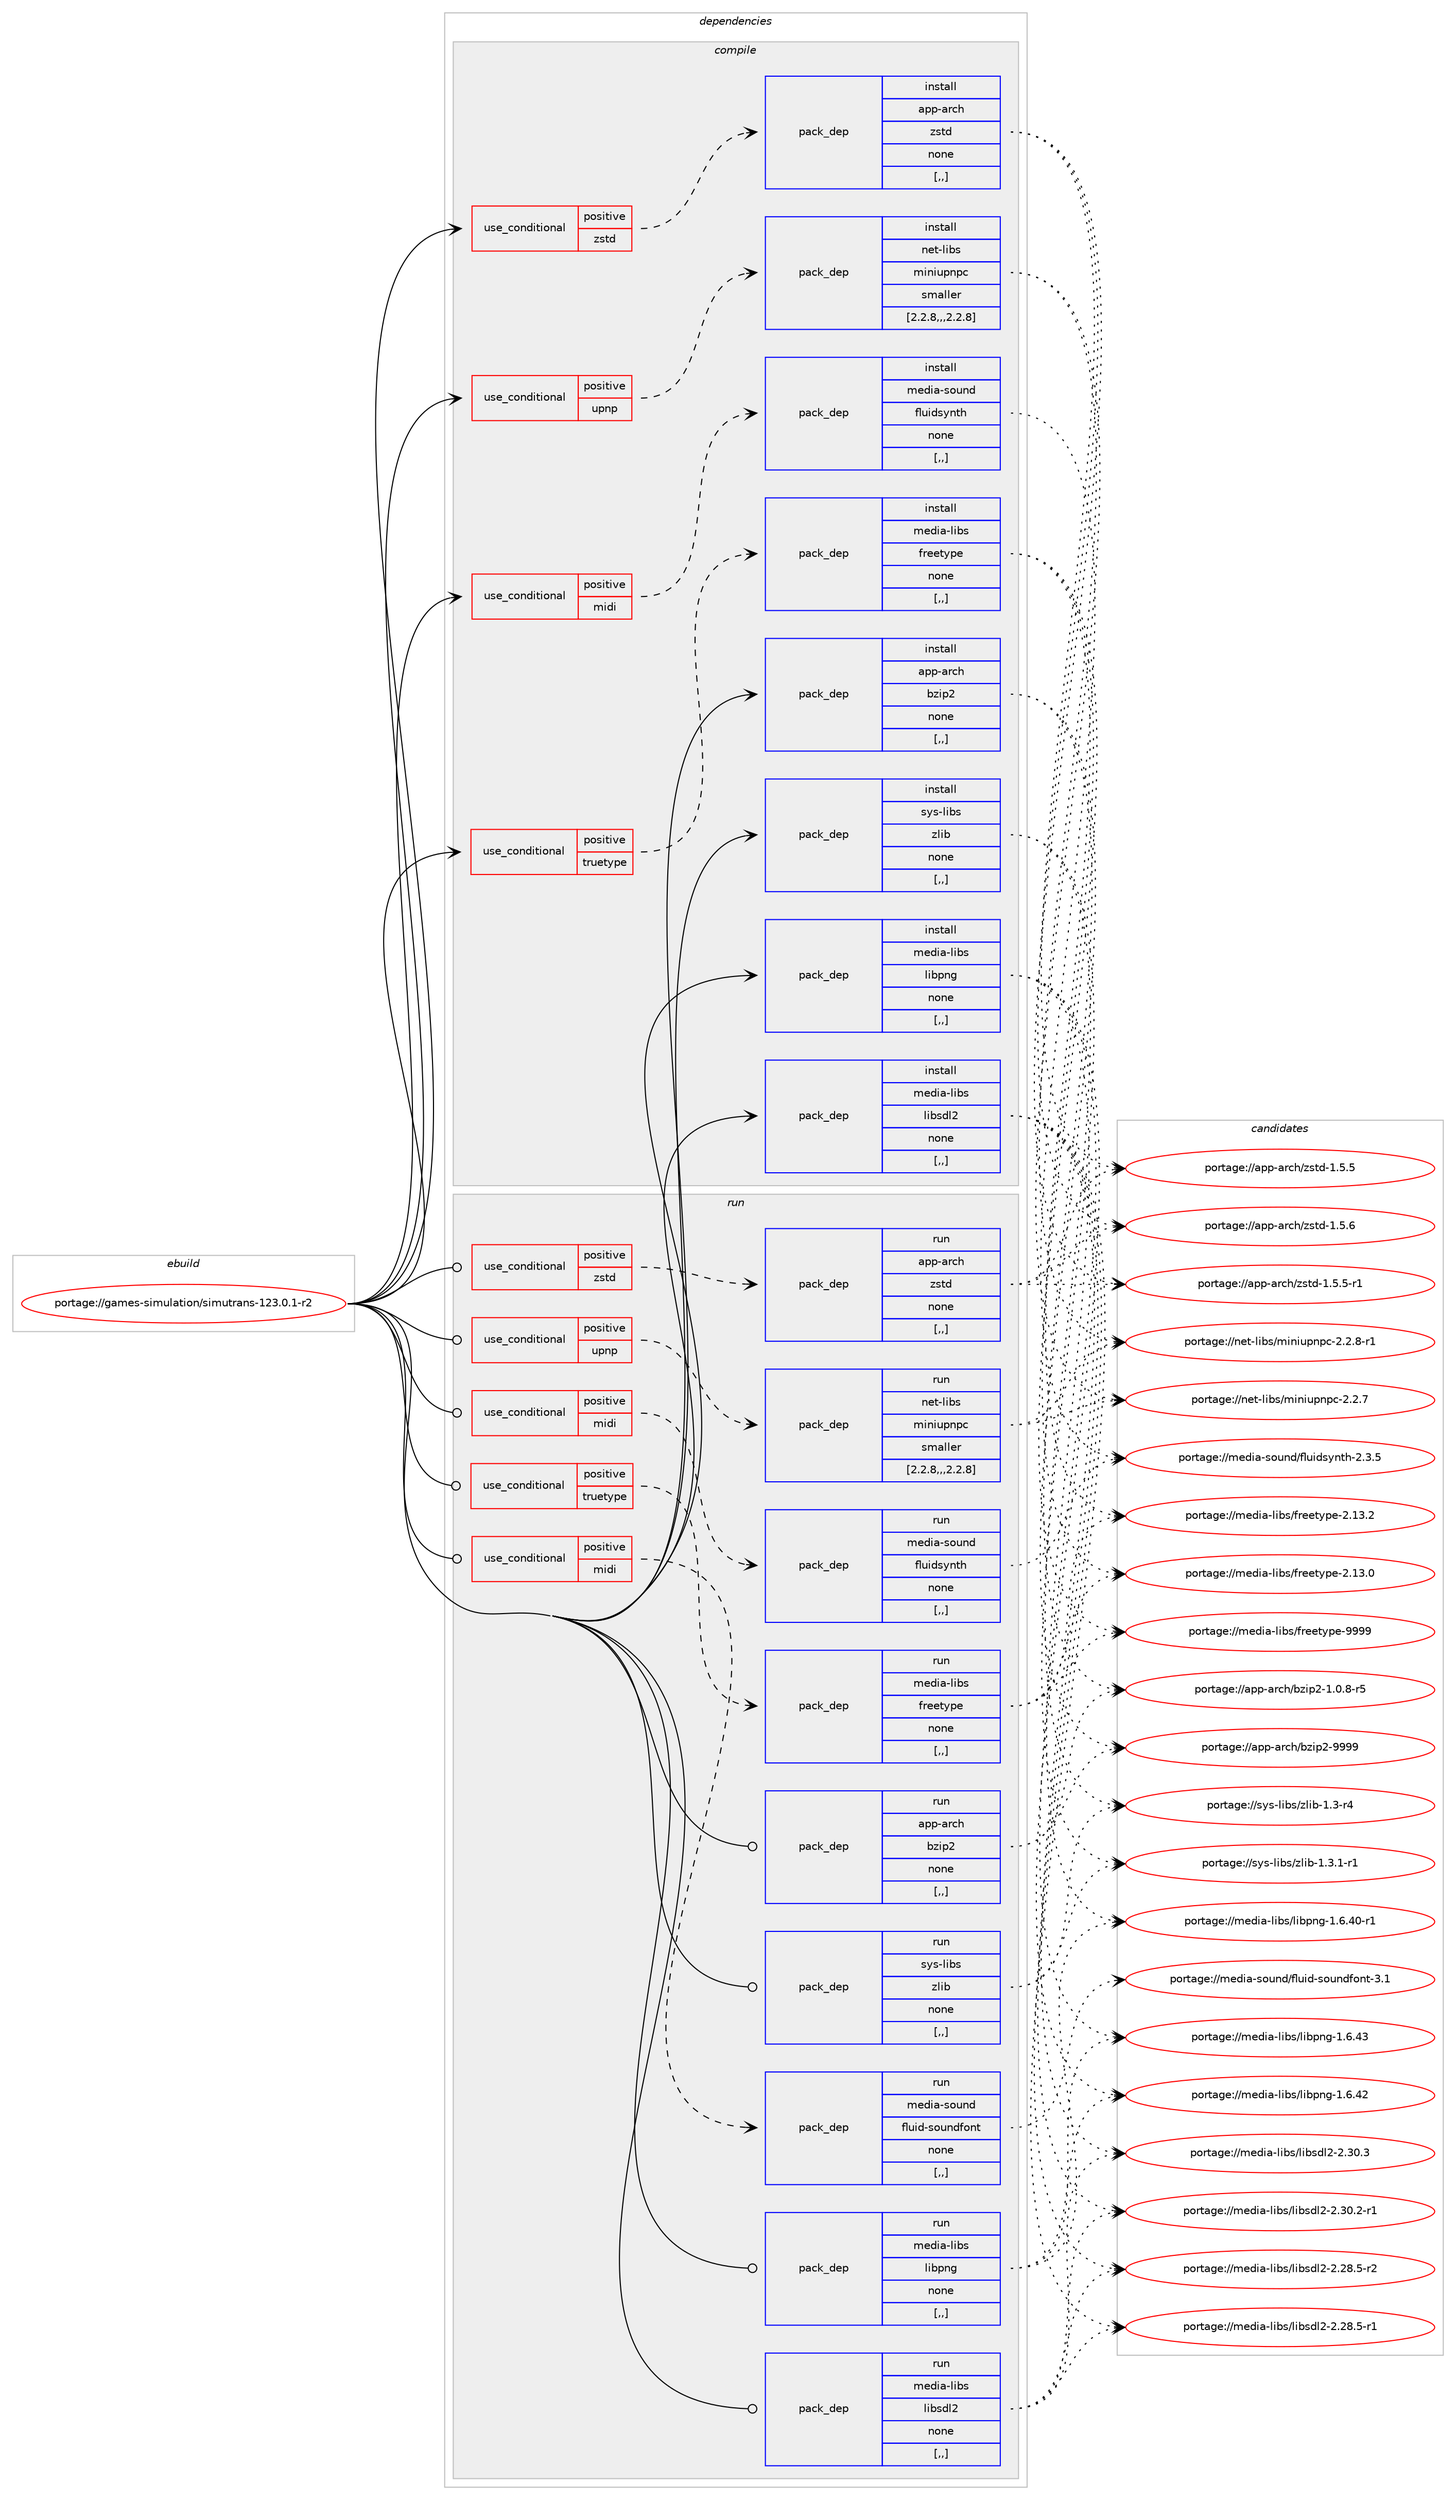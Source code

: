 digraph prolog {

# *************
# Graph options
# *************

newrank=true;
concentrate=true;
compound=true;
graph [rankdir=LR,fontname=Helvetica,fontsize=10,ranksep=1.5];#, ranksep=2.5, nodesep=0.2];
edge  [arrowhead=vee];
node  [fontname=Helvetica,fontsize=10];

# **********
# The ebuild
# **********

subgraph cluster_leftcol {
color=gray;
label=<<i>ebuild</i>>;
id [label="portage://games-simulation/simutrans-123.0.1-r2", color=red, width=4, href="../games-simulation/simutrans-123.0.1-r2.svg"];
}

# ****************
# The dependencies
# ****************

subgraph cluster_midcol {
color=gray;
label=<<i>dependencies</i>>;
subgraph cluster_compile {
fillcolor="#eeeeee";
style=filled;
label=<<i>compile</i>>;
subgraph cond64713 {
dependency233822 [label=<<TABLE BORDER="0" CELLBORDER="1" CELLSPACING="0" CELLPADDING="4"><TR><TD ROWSPAN="3" CELLPADDING="10">use_conditional</TD></TR><TR><TD>positive</TD></TR><TR><TD>midi</TD></TR></TABLE>>, shape=none, color=red];
subgraph pack167587 {
dependency233823 [label=<<TABLE BORDER="0" CELLBORDER="1" CELLSPACING="0" CELLPADDING="4" WIDTH="220"><TR><TD ROWSPAN="6" CELLPADDING="30">pack_dep</TD></TR><TR><TD WIDTH="110">install</TD></TR><TR><TD>media-sound</TD></TR><TR><TD>fluidsynth</TD></TR><TR><TD>none</TD></TR><TR><TD>[,,]</TD></TR></TABLE>>, shape=none, color=blue];
}
dependency233822:e -> dependency233823:w [weight=20,style="dashed",arrowhead="vee"];
}
id:e -> dependency233822:w [weight=20,style="solid",arrowhead="vee"];
subgraph cond64714 {
dependency233824 [label=<<TABLE BORDER="0" CELLBORDER="1" CELLSPACING="0" CELLPADDING="4"><TR><TD ROWSPAN="3" CELLPADDING="10">use_conditional</TD></TR><TR><TD>positive</TD></TR><TR><TD>truetype</TD></TR></TABLE>>, shape=none, color=red];
subgraph pack167588 {
dependency233825 [label=<<TABLE BORDER="0" CELLBORDER="1" CELLSPACING="0" CELLPADDING="4" WIDTH="220"><TR><TD ROWSPAN="6" CELLPADDING="30">pack_dep</TD></TR><TR><TD WIDTH="110">install</TD></TR><TR><TD>media-libs</TD></TR><TR><TD>freetype</TD></TR><TR><TD>none</TD></TR><TR><TD>[,,]</TD></TR></TABLE>>, shape=none, color=blue];
}
dependency233824:e -> dependency233825:w [weight=20,style="dashed",arrowhead="vee"];
}
id:e -> dependency233824:w [weight=20,style="solid",arrowhead="vee"];
subgraph cond64715 {
dependency233826 [label=<<TABLE BORDER="0" CELLBORDER="1" CELLSPACING="0" CELLPADDING="4"><TR><TD ROWSPAN="3" CELLPADDING="10">use_conditional</TD></TR><TR><TD>positive</TD></TR><TR><TD>upnp</TD></TR></TABLE>>, shape=none, color=red];
subgraph pack167589 {
dependency233827 [label=<<TABLE BORDER="0" CELLBORDER="1" CELLSPACING="0" CELLPADDING="4" WIDTH="220"><TR><TD ROWSPAN="6" CELLPADDING="30">pack_dep</TD></TR><TR><TD WIDTH="110">install</TD></TR><TR><TD>net-libs</TD></TR><TR><TD>miniupnpc</TD></TR><TR><TD>smaller</TD></TR><TR><TD>[2.2.8,,,2.2.8]</TD></TR></TABLE>>, shape=none, color=blue];
}
dependency233826:e -> dependency233827:w [weight=20,style="dashed",arrowhead="vee"];
}
id:e -> dependency233826:w [weight=20,style="solid",arrowhead="vee"];
subgraph cond64716 {
dependency233828 [label=<<TABLE BORDER="0" CELLBORDER="1" CELLSPACING="0" CELLPADDING="4"><TR><TD ROWSPAN="3" CELLPADDING="10">use_conditional</TD></TR><TR><TD>positive</TD></TR><TR><TD>zstd</TD></TR></TABLE>>, shape=none, color=red];
subgraph pack167590 {
dependency233829 [label=<<TABLE BORDER="0" CELLBORDER="1" CELLSPACING="0" CELLPADDING="4" WIDTH="220"><TR><TD ROWSPAN="6" CELLPADDING="30">pack_dep</TD></TR><TR><TD WIDTH="110">install</TD></TR><TR><TD>app-arch</TD></TR><TR><TD>zstd</TD></TR><TR><TD>none</TD></TR><TR><TD>[,,]</TD></TR></TABLE>>, shape=none, color=blue];
}
dependency233828:e -> dependency233829:w [weight=20,style="dashed",arrowhead="vee"];
}
id:e -> dependency233828:w [weight=20,style="solid",arrowhead="vee"];
subgraph pack167591 {
dependency233830 [label=<<TABLE BORDER="0" CELLBORDER="1" CELLSPACING="0" CELLPADDING="4" WIDTH="220"><TR><TD ROWSPAN="6" CELLPADDING="30">pack_dep</TD></TR><TR><TD WIDTH="110">install</TD></TR><TR><TD>app-arch</TD></TR><TR><TD>bzip2</TD></TR><TR><TD>none</TD></TR><TR><TD>[,,]</TD></TR></TABLE>>, shape=none, color=blue];
}
id:e -> dependency233830:w [weight=20,style="solid",arrowhead="vee"];
subgraph pack167592 {
dependency233831 [label=<<TABLE BORDER="0" CELLBORDER="1" CELLSPACING="0" CELLPADDING="4" WIDTH="220"><TR><TD ROWSPAN="6" CELLPADDING="30">pack_dep</TD></TR><TR><TD WIDTH="110">install</TD></TR><TR><TD>media-libs</TD></TR><TR><TD>libpng</TD></TR><TR><TD>none</TD></TR><TR><TD>[,,]</TD></TR></TABLE>>, shape=none, color=blue];
}
id:e -> dependency233831:w [weight=20,style="solid",arrowhead="vee"];
subgraph pack167593 {
dependency233832 [label=<<TABLE BORDER="0" CELLBORDER="1" CELLSPACING="0" CELLPADDING="4" WIDTH="220"><TR><TD ROWSPAN="6" CELLPADDING="30">pack_dep</TD></TR><TR><TD WIDTH="110">install</TD></TR><TR><TD>media-libs</TD></TR><TR><TD>libsdl2</TD></TR><TR><TD>none</TD></TR><TR><TD>[,,]</TD></TR></TABLE>>, shape=none, color=blue];
}
id:e -> dependency233832:w [weight=20,style="solid",arrowhead="vee"];
subgraph pack167594 {
dependency233833 [label=<<TABLE BORDER="0" CELLBORDER="1" CELLSPACING="0" CELLPADDING="4" WIDTH="220"><TR><TD ROWSPAN="6" CELLPADDING="30">pack_dep</TD></TR><TR><TD WIDTH="110">install</TD></TR><TR><TD>sys-libs</TD></TR><TR><TD>zlib</TD></TR><TR><TD>none</TD></TR><TR><TD>[,,]</TD></TR></TABLE>>, shape=none, color=blue];
}
id:e -> dependency233833:w [weight=20,style="solid",arrowhead="vee"];
}
subgraph cluster_compileandrun {
fillcolor="#eeeeee";
style=filled;
label=<<i>compile and run</i>>;
}
subgraph cluster_run {
fillcolor="#eeeeee";
style=filled;
label=<<i>run</i>>;
subgraph cond64717 {
dependency233834 [label=<<TABLE BORDER="0" CELLBORDER="1" CELLSPACING="0" CELLPADDING="4"><TR><TD ROWSPAN="3" CELLPADDING="10">use_conditional</TD></TR><TR><TD>positive</TD></TR><TR><TD>midi</TD></TR></TABLE>>, shape=none, color=red];
subgraph pack167595 {
dependency233835 [label=<<TABLE BORDER="0" CELLBORDER="1" CELLSPACING="0" CELLPADDING="4" WIDTH="220"><TR><TD ROWSPAN="6" CELLPADDING="30">pack_dep</TD></TR><TR><TD WIDTH="110">run</TD></TR><TR><TD>media-sound</TD></TR><TR><TD>fluid-soundfont</TD></TR><TR><TD>none</TD></TR><TR><TD>[,,]</TD></TR></TABLE>>, shape=none, color=blue];
}
dependency233834:e -> dependency233835:w [weight=20,style="dashed",arrowhead="vee"];
}
id:e -> dependency233834:w [weight=20,style="solid",arrowhead="odot"];
subgraph cond64718 {
dependency233836 [label=<<TABLE BORDER="0" CELLBORDER="1" CELLSPACING="0" CELLPADDING="4"><TR><TD ROWSPAN="3" CELLPADDING="10">use_conditional</TD></TR><TR><TD>positive</TD></TR><TR><TD>midi</TD></TR></TABLE>>, shape=none, color=red];
subgraph pack167596 {
dependency233837 [label=<<TABLE BORDER="0" CELLBORDER="1" CELLSPACING="0" CELLPADDING="4" WIDTH="220"><TR><TD ROWSPAN="6" CELLPADDING="30">pack_dep</TD></TR><TR><TD WIDTH="110">run</TD></TR><TR><TD>media-sound</TD></TR><TR><TD>fluidsynth</TD></TR><TR><TD>none</TD></TR><TR><TD>[,,]</TD></TR></TABLE>>, shape=none, color=blue];
}
dependency233836:e -> dependency233837:w [weight=20,style="dashed",arrowhead="vee"];
}
id:e -> dependency233836:w [weight=20,style="solid",arrowhead="odot"];
subgraph cond64719 {
dependency233838 [label=<<TABLE BORDER="0" CELLBORDER="1" CELLSPACING="0" CELLPADDING="4"><TR><TD ROWSPAN="3" CELLPADDING="10">use_conditional</TD></TR><TR><TD>positive</TD></TR><TR><TD>truetype</TD></TR></TABLE>>, shape=none, color=red];
subgraph pack167597 {
dependency233839 [label=<<TABLE BORDER="0" CELLBORDER="1" CELLSPACING="0" CELLPADDING="4" WIDTH="220"><TR><TD ROWSPAN="6" CELLPADDING="30">pack_dep</TD></TR><TR><TD WIDTH="110">run</TD></TR><TR><TD>media-libs</TD></TR><TR><TD>freetype</TD></TR><TR><TD>none</TD></TR><TR><TD>[,,]</TD></TR></TABLE>>, shape=none, color=blue];
}
dependency233838:e -> dependency233839:w [weight=20,style="dashed",arrowhead="vee"];
}
id:e -> dependency233838:w [weight=20,style="solid",arrowhead="odot"];
subgraph cond64720 {
dependency233840 [label=<<TABLE BORDER="0" CELLBORDER="1" CELLSPACING="0" CELLPADDING="4"><TR><TD ROWSPAN="3" CELLPADDING="10">use_conditional</TD></TR><TR><TD>positive</TD></TR><TR><TD>upnp</TD></TR></TABLE>>, shape=none, color=red];
subgraph pack167598 {
dependency233841 [label=<<TABLE BORDER="0" CELLBORDER="1" CELLSPACING="0" CELLPADDING="4" WIDTH="220"><TR><TD ROWSPAN="6" CELLPADDING="30">pack_dep</TD></TR><TR><TD WIDTH="110">run</TD></TR><TR><TD>net-libs</TD></TR><TR><TD>miniupnpc</TD></TR><TR><TD>smaller</TD></TR><TR><TD>[2.2.8,,,2.2.8]</TD></TR></TABLE>>, shape=none, color=blue];
}
dependency233840:e -> dependency233841:w [weight=20,style="dashed",arrowhead="vee"];
}
id:e -> dependency233840:w [weight=20,style="solid",arrowhead="odot"];
subgraph cond64721 {
dependency233842 [label=<<TABLE BORDER="0" CELLBORDER="1" CELLSPACING="0" CELLPADDING="4"><TR><TD ROWSPAN="3" CELLPADDING="10">use_conditional</TD></TR><TR><TD>positive</TD></TR><TR><TD>zstd</TD></TR></TABLE>>, shape=none, color=red];
subgraph pack167599 {
dependency233843 [label=<<TABLE BORDER="0" CELLBORDER="1" CELLSPACING="0" CELLPADDING="4" WIDTH="220"><TR><TD ROWSPAN="6" CELLPADDING="30">pack_dep</TD></TR><TR><TD WIDTH="110">run</TD></TR><TR><TD>app-arch</TD></TR><TR><TD>zstd</TD></TR><TR><TD>none</TD></TR><TR><TD>[,,]</TD></TR></TABLE>>, shape=none, color=blue];
}
dependency233842:e -> dependency233843:w [weight=20,style="dashed",arrowhead="vee"];
}
id:e -> dependency233842:w [weight=20,style="solid",arrowhead="odot"];
subgraph pack167600 {
dependency233844 [label=<<TABLE BORDER="0" CELLBORDER="1" CELLSPACING="0" CELLPADDING="4" WIDTH="220"><TR><TD ROWSPAN="6" CELLPADDING="30">pack_dep</TD></TR><TR><TD WIDTH="110">run</TD></TR><TR><TD>app-arch</TD></TR><TR><TD>bzip2</TD></TR><TR><TD>none</TD></TR><TR><TD>[,,]</TD></TR></TABLE>>, shape=none, color=blue];
}
id:e -> dependency233844:w [weight=20,style="solid",arrowhead="odot"];
subgraph pack167601 {
dependency233845 [label=<<TABLE BORDER="0" CELLBORDER="1" CELLSPACING="0" CELLPADDING="4" WIDTH="220"><TR><TD ROWSPAN="6" CELLPADDING="30">pack_dep</TD></TR><TR><TD WIDTH="110">run</TD></TR><TR><TD>media-libs</TD></TR><TR><TD>libpng</TD></TR><TR><TD>none</TD></TR><TR><TD>[,,]</TD></TR></TABLE>>, shape=none, color=blue];
}
id:e -> dependency233845:w [weight=20,style="solid",arrowhead="odot"];
subgraph pack167602 {
dependency233846 [label=<<TABLE BORDER="0" CELLBORDER="1" CELLSPACING="0" CELLPADDING="4" WIDTH="220"><TR><TD ROWSPAN="6" CELLPADDING="30">pack_dep</TD></TR><TR><TD WIDTH="110">run</TD></TR><TR><TD>media-libs</TD></TR><TR><TD>libsdl2</TD></TR><TR><TD>none</TD></TR><TR><TD>[,,]</TD></TR></TABLE>>, shape=none, color=blue];
}
id:e -> dependency233846:w [weight=20,style="solid",arrowhead="odot"];
subgraph pack167603 {
dependency233847 [label=<<TABLE BORDER="0" CELLBORDER="1" CELLSPACING="0" CELLPADDING="4" WIDTH="220"><TR><TD ROWSPAN="6" CELLPADDING="30">pack_dep</TD></TR><TR><TD WIDTH="110">run</TD></TR><TR><TD>sys-libs</TD></TR><TR><TD>zlib</TD></TR><TR><TD>none</TD></TR><TR><TD>[,,]</TD></TR></TABLE>>, shape=none, color=blue];
}
id:e -> dependency233847:w [weight=20,style="solid",arrowhead="odot"];
}
}

# **************
# The candidates
# **************

subgraph cluster_choices {
rank=same;
color=gray;
label=<<i>candidates</i>>;

subgraph choice167587 {
color=black;
nodesep=1;
choice109101100105974511511111711010047102108117105100115121110116104455046514653 [label="portage://media-sound/fluidsynth-2.3.5", color=red, width=4,href="../media-sound/fluidsynth-2.3.5.svg"];
dependency233823:e -> choice109101100105974511511111711010047102108117105100115121110116104455046514653:w [style=dotted,weight="100"];
}
subgraph choice167588 {
color=black;
nodesep=1;
choice109101100105974510810598115471021141011011161211121014557575757 [label="portage://media-libs/freetype-9999", color=red, width=4,href="../media-libs/freetype-9999.svg"];
choice1091011001059745108105981154710211410110111612111210145504649514650 [label="portage://media-libs/freetype-2.13.2", color=red, width=4,href="../media-libs/freetype-2.13.2.svg"];
choice1091011001059745108105981154710211410110111612111210145504649514648 [label="portage://media-libs/freetype-2.13.0", color=red, width=4,href="../media-libs/freetype-2.13.0.svg"];
dependency233825:e -> choice109101100105974510810598115471021141011011161211121014557575757:w [style=dotted,weight="100"];
dependency233825:e -> choice1091011001059745108105981154710211410110111612111210145504649514650:w [style=dotted,weight="100"];
dependency233825:e -> choice1091011001059745108105981154710211410110111612111210145504649514648:w [style=dotted,weight="100"];
}
subgraph choice167589 {
color=black;
nodesep=1;
choice110101116451081059811547109105110105117112110112994550465046564511449 [label="portage://net-libs/miniupnpc-2.2.8-r1", color=red, width=4,href="../net-libs/miniupnpc-2.2.8-r1.svg"];
choice11010111645108105981154710910511010511711211011299455046504655 [label="portage://net-libs/miniupnpc-2.2.7", color=red, width=4,href="../net-libs/miniupnpc-2.2.7.svg"];
dependency233827:e -> choice110101116451081059811547109105110105117112110112994550465046564511449:w [style=dotted,weight="100"];
dependency233827:e -> choice11010111645108105981154710910511010511711211011299455046504655:w [style=dotted,weight="100"];
}
subgraph choice167590 {
color=black;
nodesep=1;
choice9711211245971149910447122115116100454946534654 [label="portage://app-arch/zstd-1.5.6", color=red, width=4,href="../app-arch/zstd-1.5.6.svg"];
choice97112112459711499104471221151161004549465346534511449 [label="portage://app-arch/zstd-1.5.5-r1", color=red, width=4,href="../app-arch/zstd-1.5.5-r1.svg"];
choice9711211245971149910447122115116100454946534653 [label="portage://app-arch/zstd-1.5.5", color=red, width=4,href="../app-arch/zstd-1.5.5.svg"];
dependency233829:e -> choice9711211245971149910447122115116100454946534654:w [style=dotted,weight="100"];
dependency233829:e -> choice97112112459711499104471221151161004549465346534511449:w [style=dotted,weight="100"];
dependency233829:e -> choice9711211245971149910447122115116100454946534653:w [style=dotted,weight="100"];
}
subgraph choice167591 {
color=black;
nodesep=1;
choice971121124597114991044798122105112504557575757 [label="portage://app-arch/bzip2-9999", color=red, width=4,href="../app-arch/bzip2-9999.svg"];
choice971121124597114991044798122105112504549464846564511453 [label="portage://app-arch/bzip2-1.0.8-r5", color=red, width=4,href="../app-arch/bzip2-1.0.8-r5.svg"];
dependency233830:e -> choice971121124597114991044798122105112504557575757:w [style=dotted,weight="100"];
dependency233830:e -> choice971121124597114991044798122105112504549464846564511453:w [style=dotted,weight="100"];
}
subgraph choice167592 {
color=black;
nodesep=1;
choice109101100105974510810598115471081059811211010345494654465251 [label="portage://media-libs/libpng-1.6.43", color=red, width=4,href="../media-libs/libpng-1.6.43.svg"];
choice109101100105974510810598115471081059811211010345494654465250 [label="portage://media-libs/libpng-1.6.42", color=red, width=4,href="../media-libs/libpng-1.6.42.svg"];
choice1091011001059745108105981154710810598112110103454946544652484511449 [label="portage://media-libs/libpng-1.6.40-r1", color=red, width=4,href="../media-libs/libpng-1.6.40-r1.svg"];
dependency233831:e -> choice109101100105974510810598115471081059811211010345494654465251:w [style=dotted,weight="100"];
dependency233831:e -> choice109101100105974510810598115471081059811211010345494654465250:w [style=dotted,weight="100"];
dependency233831:e -> choice1091011001059745108105981154710810598112110103454946544652484511449:w [style=dotted,weight="100"];
}
subgraph choice167593 {
color=black;
nodesep=1;
choice10910110010597451081059811547108105981151001085045504651484651 [label="portage://media-libs/libsdl2-2.30.3", color=red, width=4,href="../media-libs/libsdl2-2.30.3.svg"];
choice109101100105974510810598115471081059811510010850455046514846504511449 [label="portage://media-libs/libsdl2-2.30.2-r1", color=red, width=4,href="../media-libs/libsdl2-2.30.2-r1.svg"];
choice109101100105974510810598115471081059811510010850455046505646534511450 [label="portage://media-libs/libsdl2-2.28.5-r2", color=red, width=4,href="../media-libs/libsdl2-2.28.5-r2.svg"];
choice109101100105974510810598115471081059811510010850455046505646534511449 [label="portage://media-libs/libsdl2-2.28.5-r1", color=red, width=4,href="../media-libs/libsdl2-2.28.5-r1.svg"];
dependency233832:e -> choice10910110010597451081059811547108105981151001085045504651484651:w [style=dotted,weight="100"];
dependency233832:e -> choice109101100105974510810598115471081059811510010850455046514846504511449:w [style=dotted,weight="100"];
dependency233832:e -> choice109101100105974510810598115471081059811510010850455046505646534511450:w [style=dotted,weight="100"];
dependency233832:e -> choice109101100105974510810598115471081059811510010850455046505646534511449:w [style=dotted,weight="100"];
}
subgraph choice167594 {
color=black;
nodesep=1;
choice115121115451081059811547122108105984549465146494511449 [label="portage://sys-libs/zlib-1.3.1-r1", color=red, width=4,href="../sys-libs/zlib-1.3.1-r1.svg"];
choice11512111545108105981154712210810598454946514511452 [label="portage://sys-libs/zlib-1.3-r4", color=red, width=4,href="../sys-libs/zlib-1.3-r4.svg"];
dependency233833:e -> choice115121115451081059811547122108105984549465146494511449:w [style=dotted,weight="100"];
dependency233833:e -> choice11512111545108105981154712210810598454946514511452:w [style=dotted,weight="100"];
}
subgraph choice167595 {
color=black;
nodesep=1;
choice1091011001059745115111117110100471021081171051004511511111711010010211111011645514649 [label="portage://media-sound/fluid-soundfont-3.1", color=red, width=4,href="../media-sound/fluid-soundfont-3.1.svg"];
dependency233835:e -> choice1091011001059745115111117110100471021081171051004511511111711010010211111011645514649:w [style=dotted,weight="100"];
}
subgraph choice167596 {
color=black;
nodesep=1;
choice109101100105974511511111711010047102108117105100115121110116104455046514653 [label="portage://media-sound/fluidsynth-2.3.5", color=red, width=4,href="../media-sound/fluidsynth-2.3.5.svg"];
dependency233837:e -> choice109101100105974511511111711010047102108117105100115121110116104455046514653:w [style=dotted,weight="100"];
}
subgraph choice167597 {
color=black;
nodesep=1;
choice109101100105974510810598115471021141011011161211121014557575757 [label="portage://media-libs/freetype-9999", color=red, width=4,href="../media-libs/freetype-9999.svg"];
choice1091011001059745108105981154710211410110111612111210145504649514650 [label="portage://media-libs/freetype-2.13.2", color=red, width=4,href="../media-libs/freetype-2.13.2.svg"];
choice1091011001059745108105981154710211410110111612111210145504649514648 [label="portage://media-libs/freetype-2.13.0", color=red, width=4,href="../media-libs/freetype-2.13.0.svg"];
dependency233839:e -> choice109101100105974510810598115471021141011011161211121014557575757:w [style=dotted,weight="100"];
dependency233839:e -> choice1091011001059745108105981154710211410110111612111210145504649514650:w [style=dotted,weight="100"];
dependency233839:e -> choice1091011001059745108105981154710211410110111612111210145504649514648:w [style=dotted,weight="100"];
}
subgraph choice167598 {
color=black;
nodesep=1;
choice110101116451081059811547109105110105117112110112994550465046564511449 [label="portage://net-libs/miniupnpc-2.2.8-r1", color=red, width=4,href="../net-libs/miniupnpc-2.2.8-r1.svg"];
choice11010111645108105981154710910511010511711211011299455046504655 [label="portage://net-libs/miniupnpc-2.2.7", color=red, width=4,href="../net-libs/miniupnpc-2.2.7.svg"];
dependency233841:e -> choice110101116451081059811547109105110105117112110112994550465046564511449:w [style=dotted,weight="100"];
dependency233841:e -> choice11010111645108105981154710910511010511711211011299455046504655:w [style=dotted,weight="100"];
}
subgraph choice167599 {
color=black;
nodesep=1;
choice9711211245971149910447122115116100454946534654 [label="portage://app-arch/zstd-1.5.6", color=red, width=4,href="../app-arch/zstd-1.5.6.svg"];
choice97112112459711499104471221151161004549465346534511449 [label="portage://app-arch/zstd-1.5.5-r1", color=red, width=4,href="../app-arch/zstd-1.5.5-r1.svg"];
choice9711211245971149910447122115116100454946534653 [label="portage://app-arch/zstd-1.5.5", color=red, width=4,href="../app-arch/zstd-1.5.5.svg"];
dependency233843:e -> choice9711211245971149910447122115116100454946534654:w [style=dotted,weight="100"];
dependency233843:e -> choice97112112459711499104471221151161004549465346534511449:w [style=dotted,weight="100"];
dependency233843:e -> choice9711211245971149910447122115116100454946534653:w [style=dotted,weight="100"];
}
subgraph choice167600 {
color=black;
nodesep=1;
choice971121124597114991044798122105112504557575757 [label="portage://app-arch/bzip2-9999", color=red, width=4,href="../app-arch/bzip2-9999.svg"];
choice971121124597114991044798122105112504549464846564511453 [label="portage://app-arch/bzip2-1.0.8-r5", color=red, width=4,href="../app-arch/bzip2-1.0.8-r5.svg"];
dependency233844:e -> choice971121124597114991044798122105112504557575757:w [style=dotted,weight="100"];
dependency233844:e -> choice971121124597114991044798122105112504549464846564511453:w [style=dotted,weight="100"];
}
subgraph choice167601 {
color=black;
nodesep=1;
choice109101100105974510810598115471081059811211010345494654465251 [label="portage://media-libs/libpng-1.6.43", color=red, width=4,href="../media-libs/libpng-1.6.43.svg"];
choice109101100105974510810598115471081059811211010345494654465250 [label="portage://media-libs/libpng-1.6.42", color=red, width=4,href="../media-libs/libpng-1.6.42.svg"];
choice1091011001059745108105981154710810598112110103454946544652484511449 [label="portage://media-libs/libpng-1.6.40-r1", color=red, width=4,href="../media-libs/libpng-1.6.40-r1.svg"];
dependency233845:e -> choice109101100105974510810598115471081059811211010345494654465251:w [style=dotted,weight="100"];
dependency233845:e -> choice109101100105974510810598115471081059811211010345494654465250:w [style=dotted,weight="100"];
dependency233845:e -> choice1091011001059745108105981154710810598112110103454946544652484511449:w [style=dotted,weight="100"];
}
subgraph choice167602 {
color=black;
nodesep=1;
choice10910110010597451081059811547108105981151001085045504651484651 [label="portage://media-libs/libsdl2-2.30.3", color=red, width=4,href="../media-libs/libsdl2-2.30.3.svg"];
choice109101100105974510810598115471081059811510010850455046514846504511449 [label="portage://media-libs/libsdl2-2.30.2-r1", color=red, width=4,href="../media-libs/libsdl2-2.30.2-r1.svg"];
choice109101100105974510810598115471081059811510010850455046505646534511450 [label="portage://media-libs/libsdl2-2.28.5-r2", color=red, width=4,href="../media-libs/libsdl2-2.28.5-r2.svg"];
choice109101100105974510810598115471081059811510010850455046505646534511449 [label="portage://media-libs/libsdl2-2.28.5-r1", color=red, width=4,href="../media-libs/libsdl2-2.28.5-r1.svg"];
dependency233846:e -> choice10910110010597451081059811547108105981151001085045504651484651:w [style=dotted,weight="100"];
dependency233846:e -> choice109101100105974510810598115471081059811510010850455046514846504511449:w [style=dotted,weight="100"];
dependency233846:e -> choice109101100105974510810598115471081059811510010850455046505646534511450:w [style=dotted,weight="100"];
dependency233846:e -> choice109101100105974510810598115471081059811510010850455046505646534511449:w [style=dotted,weight="100"];
}
subgraph choice167603 {
color=black;
nodesep=1;
choice115121115451081059811547122108105984549465146494511449 [label="portage://sys-libs/zlib-1.3.1-r1", color=red, width=4,href="../sys-libs/zlib-1.3.1-r1.svg"];
choice11512111545108105981154712210810598454946514511452 [label="portage://sys-libs/zlib-1.3-r4", color=red, width=4,href="../sys-libs/zlib-1.3-r4.svg"];
dependency233847:e -> choice115121115451081059811547122108105984549465146494511449:w [style=dotted,weight="100"];
dependency233847:e -> choice11512111545108105981154712210810598454946514511452:w [style=dotted,weight="100"];
}
}

}
